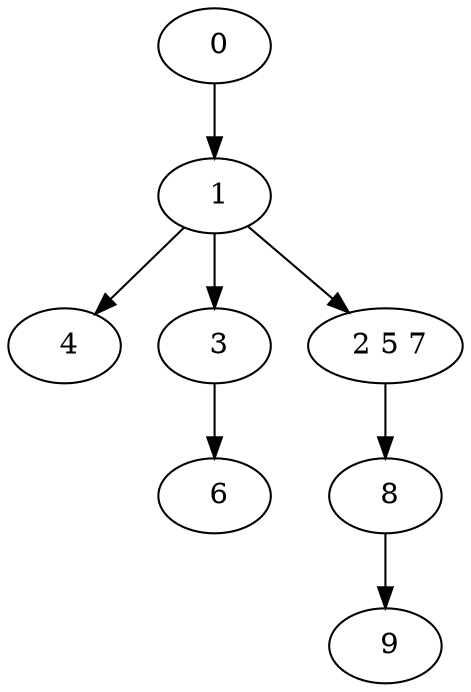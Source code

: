 digraph mytree {
" 1" -> " 4";
" 1" -> " 3";
" 1" -> " 2 5 7";
" 4";
" 3" -> " 6";
" 6";
" 2 5 7" -> " 8";
" 8" -> " 9";
" 9";
" 0" -> " 1";
}
